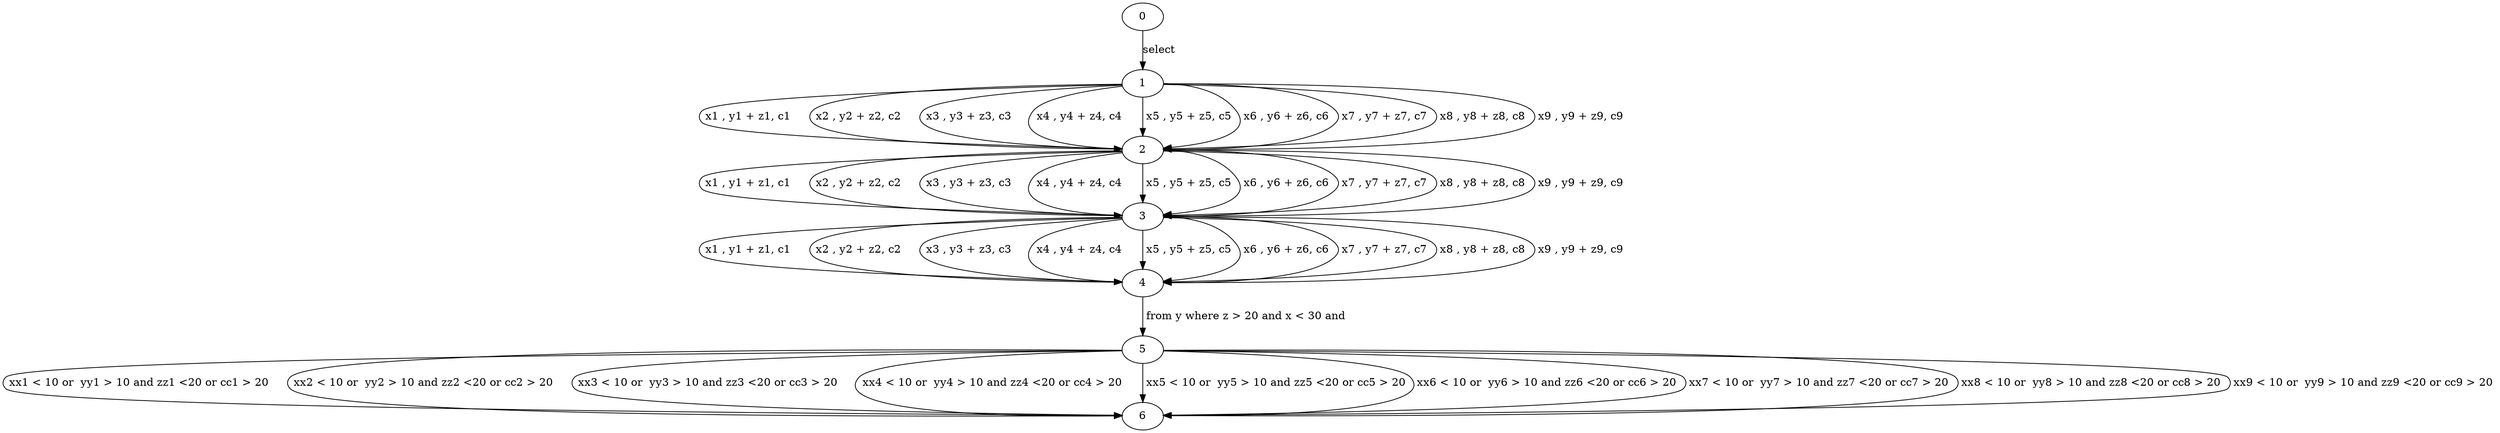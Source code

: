 digraph g{0;
1;
2;
3;
4;
5;
6;
0 -> 1 [ label="select "];
1 -> 2 [ label=" x1 , y1 + z1, c1 "];
1 -> 2 [ label=" x2 , y2 + z2, c2 "];
1 -> 2 [ label=" x3 , y3 + z3, c3 "];
1 -> 2 [ label=" x4 , y4 + z4, c4 "];
1 -> 2 [ label=" x5 , y5 + z5, c5 "];
1 -> 2 [ label=" x6 , y6 + z6, c6 "];
1 -> 2 [ label=" x7 , y7 + z7, c7 "];
1 -> 2 [ label=" x8 , y8 + z8, c8 "];
1 -> 2 [ label=" x9 , y9 + z9, c9 "];
2 -> 3 [ label=" x1 , y1 + z1, c1 "];
2 -> 3 [ label=" x2 , y2 + z2, c2 "];
2 -> 3 [ label=" x3 , y3 + z3, c3 "];
2 -> 3 [ label=" x4 , y4 + z4, c4 "];
2 -> 3 [ label=" x5 , y5 + z5, c5 "];
2 -> 3 [ label=" x6 , y6 + z6, c6 "];
2 -> 3 [ label=" x7 , y7 + z7, c7 "];
2 -> 3 [ label=" x8 , y8 + z8, c8 "];
2 -> 3 [ label=" x9 , y9 + z9, c9 "];
3 -> 4 [ label=" x1 , y1 + z1, c1 "];
3 -> 4 [ label=" x2 , y2 + z2, c2 "];
3 -> 4 [ label=" x3 , y3 + z3, c3 "];
3 -> 4 [ label=" x4 , y4 + z4, c4 "];
3 -> 4 [ label=" x5 , y5 + z5, c5 "];
3 -> 4 [ label=" x6 , y6 + z6, c6 "];
3 -> 4 [ label=" x7 , y7 + z7, c7 "];
3 -> 4 [ label=" x8 , y8 + z8, c8 "];
3 -> 4 [ label=" x9 , y9 + z9, c9 "];
4 -> 5 [ label=" from y where z > 20 and x < 30 and"];
5 -> 6 [ label=" xx1 < 10 or  yy1 > 10 and zz1 <20 or cc1 > 20 "];
5 -> 6 [ label=" xx2 < 10 or  yy2 > 10 and zz2 <20 or cc2 > 20 "];
5 -> 6 [ label=" xx3 < 10 or  yy3 > 10 and zz3 <20 or cc3 > 20 "];
5 -> 6 [ label=" xx4 < 10 or  yy4 > 10 and zz4 <20 or cc4 > 20 "];
5 -> 6 [ label=" xx5 < 10 or  yy5 > 10 and zz5 <20 or cc5 > 20 "];
5 -> 6 [ label=" xx6 < 10 or  yy6 > 10 and zz6 <20 or cc6 > 20 "];
5 -> 6 [ label=" xx7 < 10 or  yy7 > 10 and zz7 <20 or cc7 > 20 "];
5 -> 6 [ label=" xx8 < 10 or  yy8 > 10 and zz8 <20 or cc8 > 20 "];
5 -> 6 [ label=" xx9 < 10 or  yy9 > 10 and zz9 <20 or cc9 > 20 "];
}